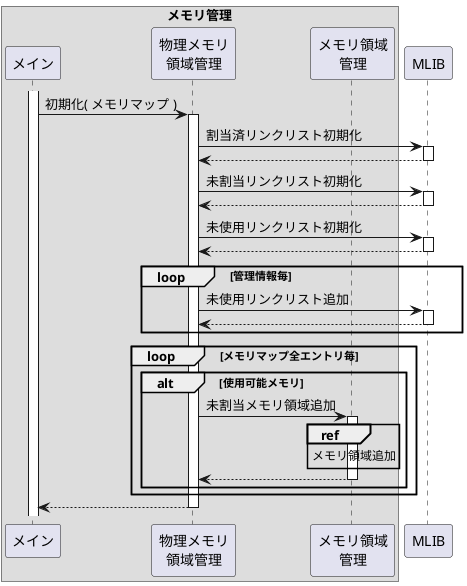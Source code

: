 @startuml

box "メモリ管理"
    participant "メイン"               as main
    participant "物理メモリ\n領域管理" as phys
    participant "メモリ領域\n管理"     as area
end box
participant "MLIB" as mlib

activate main

main -> phys: 初期化( メモリマップ )
activate phys

phys -> mlib: 割当済リンクリスト初期化
activate mlib
phys <-- mlib:
deactivate mlib

phys -> mlib: 未割当リンクリスト初期化
activate mlib
phys <-- mlib:
deactivate mlib

phys -> mlib: 未使用リンクリスト初期化
activate mlib
phys <-- mlib:
deactivate mlib

loop 管理情報毎
    phys -> mlib: 未使用リンクリスト追加
    activate mlib
    phys <-- mlib:
    deactivate mlib
end loop

loop メモリマップ全エントリ毎
    alt 使用可能メモリ

        phys -> area: 未割当メモリ領域追加
        activate area
        ref over area: メモリ領域追加
        phys <-- area:
        deactivate area

    end alt
end loop

main <-- phys:
deactivate phys

@enduml
